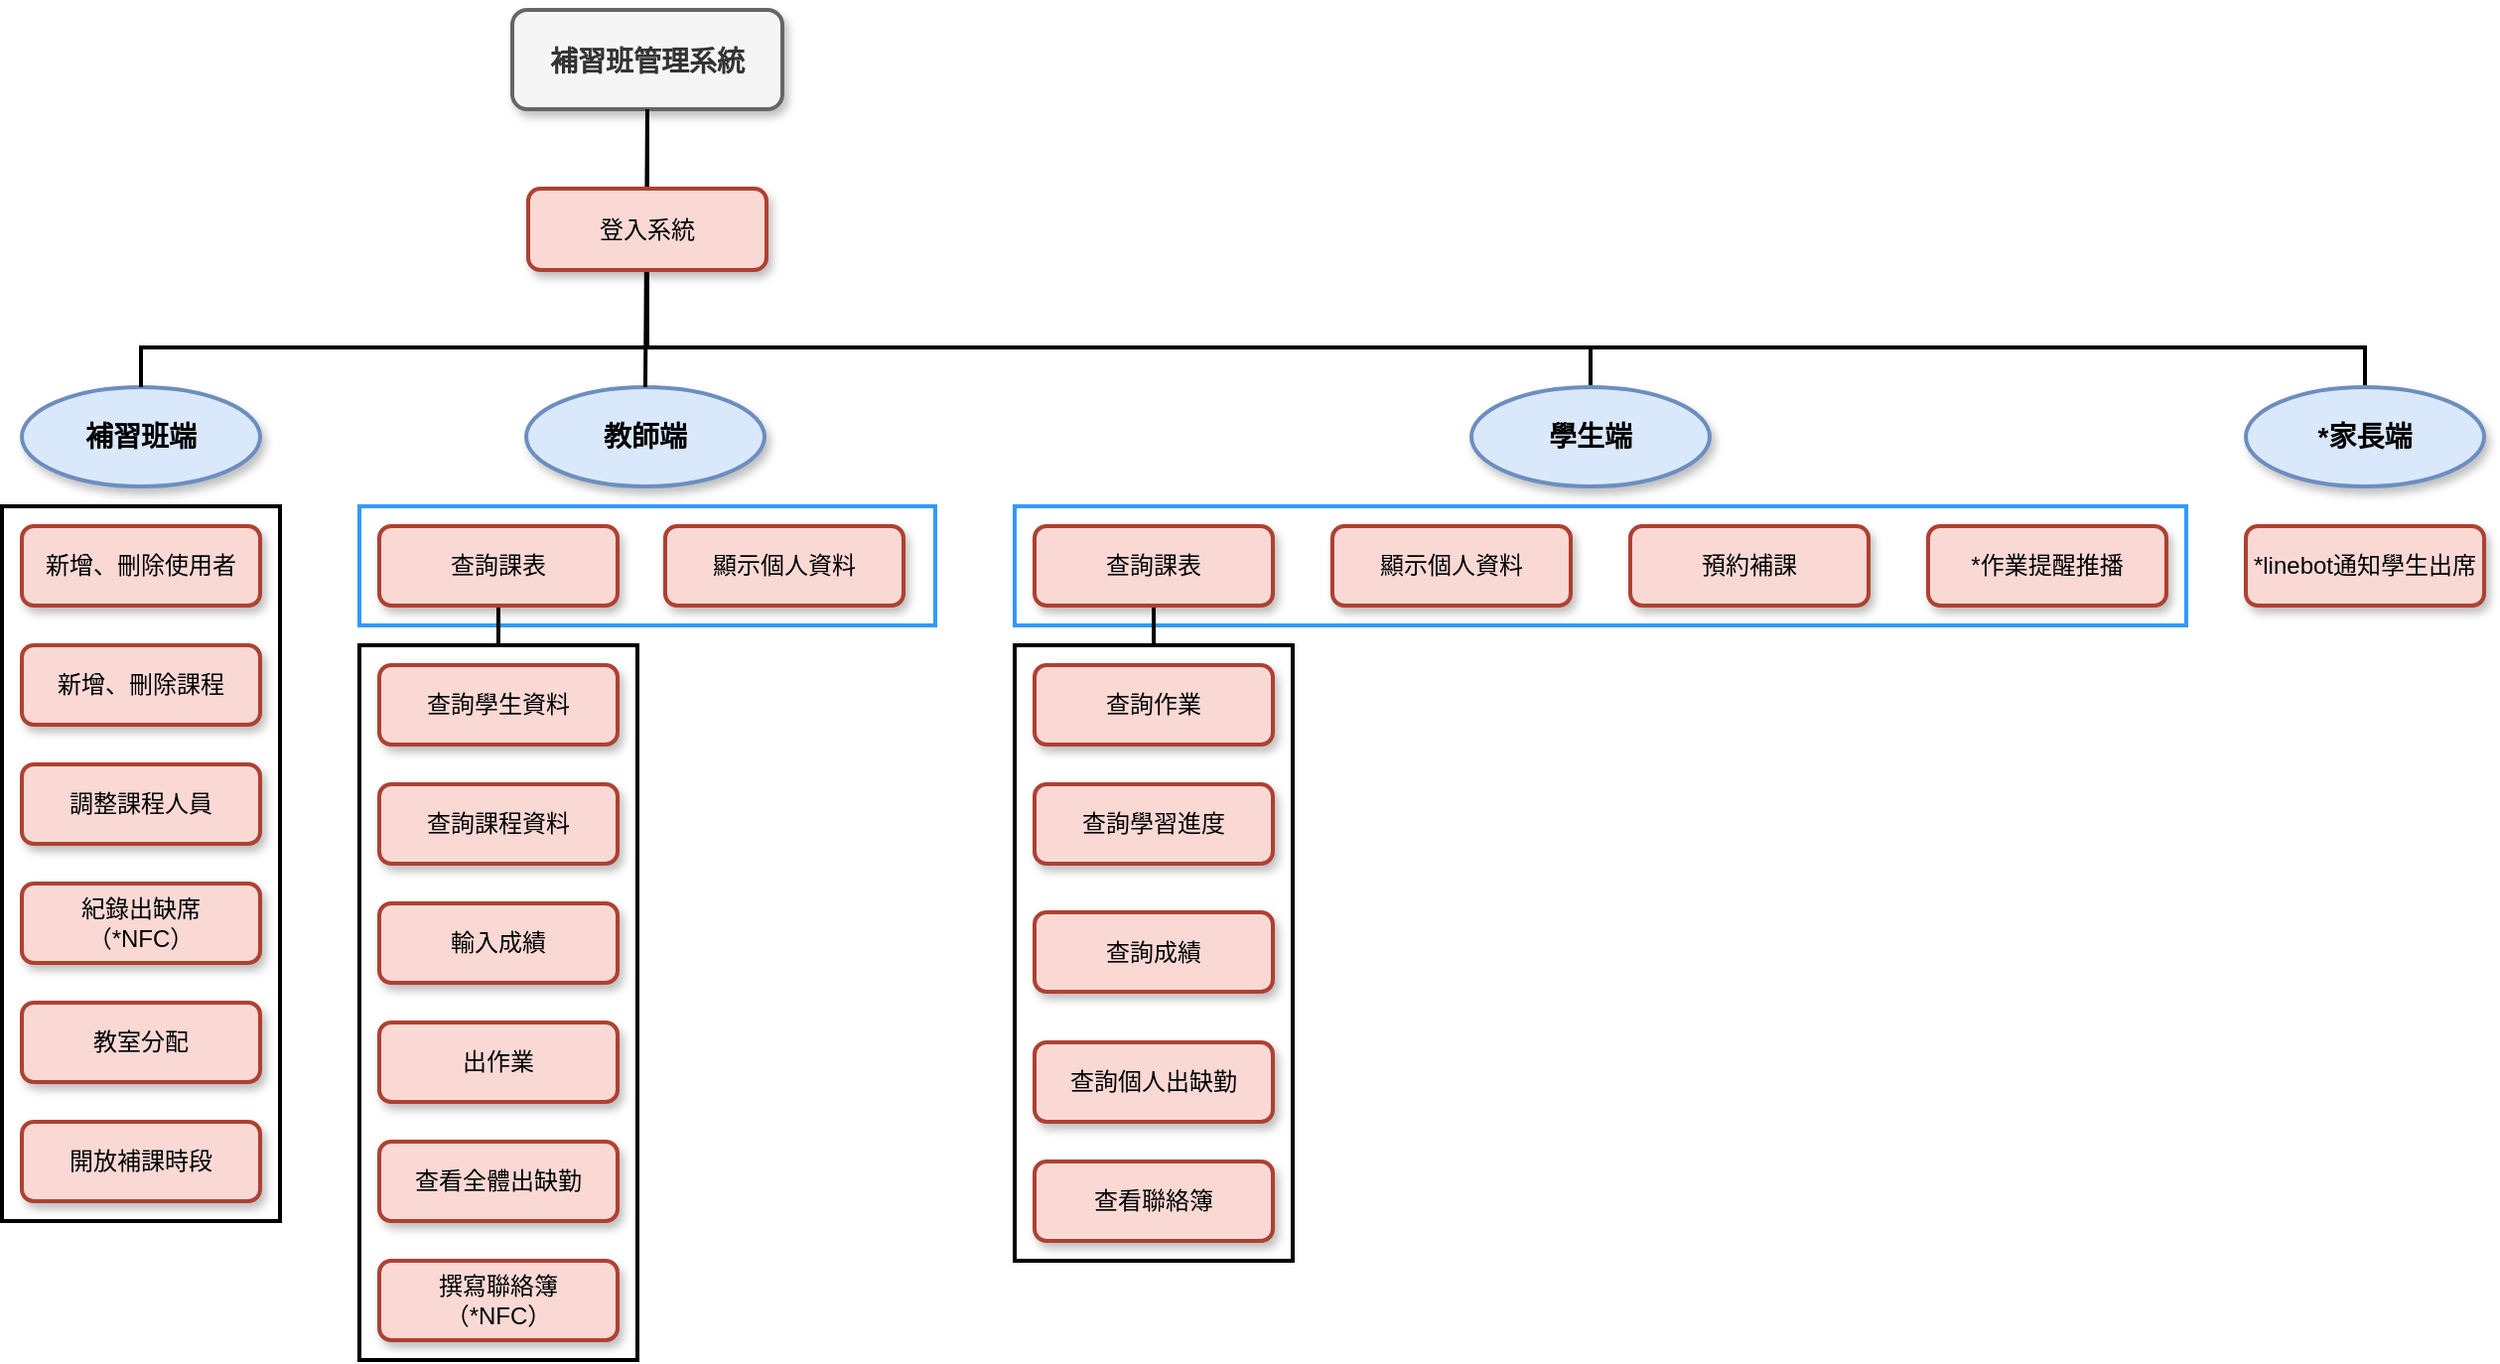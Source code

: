 <mxfile version="13.8.1" type="github">
  <diagram id="y-0cmg7VaYRoWeIbfK26" name="Page-1">
    <mxGraphModel dx="1259" dy="701" grid="1" gridSize="10" guides="1" tooltips="1" connect="1" arrows="1" fold="1" page="1" pageScale="1" pageWidth="827" pageHeight="1169" math="0" shadow="0">
      <root>
        <mxCell id="0" />
        <mxCell id="1" parent="0" />
        <mxCell id="uTZFLyO1zt8zuTEsig---72" value="" style="rounded=0;whiteSpace=wrap;html=1;shadow=0;glass=0;labelBackgroundColor=none;strokeWidth=2;fillColor=none;gradientColor=none;strokeColor=#3399FF;" vertex="1" parent="1">
          <mxGeometry x="260" y="270" width="290" height="60" as="geometry" />
        </mxCell>
        <mxCell id="uTZFLyO1zt8zuTEsig---69" value="" style="rounded=0;whiteSpace=wrap;html=1;shadow=0;glass=0;labelBackgroundColor=none;strokeWidth=2;fillColor=none;gradientColor=none;strokeColor=#3399FF;" vertex="1" parent="1">
          <mxGeometry x="590" y="270" width="590" height="60" as="geometry" />
        </mxCell>
        <mxCell id="uTZFLyO1zt8zuTEsig---56" value="" style="rounded=0;whiteSpace=wrap;html=1;shadow=0;labelBackgroundColor=none;strokeWidth=2;glass=0;fillColor=none;" vertex="1" parent="1">
          <mxGeometry x="590" y="340" width="140" height="310" as="geometry" />
        </mxCell>
        <mxCell id="uTZFLyO1zt8zuTEsig---54" value="" style="rounded=0;whiteSpace=wrap;html=1;shadow=0;labelBackgroundColor=none;strokeWidth=2;glass=0;fillColor=none;" vertex="1" parent="1">
          <mxGeometry x="260" y="340" width="140" height="360" as="geometry" />
        </mxCell>
        <mxCell id="uTZFLyO1zt8zuTEsig---55" value="" style="rounded=0;whiteSpace=wrap;html=1;shadow=0;labelBackgroundColor=none;strokeWidth=2;glass=0;fillColor=none;" vertex="1" parent="1">
          <mxGeometry x="80" y="270" width="140" height="360" as="geometry" />
        </mxCell>
        <mxCell id="uTZFLyO1zt8zuTEsig---25" value="" style="group" vertex="1" connectable="0" parent="1">
          <mxGeometry x="100" y="110" width="610" height="150" as="geometry" />
        </mxCell>
        <mxCell id="uTZFLyO1zt8zuTEsig---4" value="&lt;font style=&quot;font-size: 14px&quot;&gt;&lt;span&gt;補習班端&lt;/span&gt;&lt;/font&gt;" style="ellipse;whiteSpace=wrap;html=1;shadow=1;strokeColor=#6c8ebf;strokeWidth=2;gradientDirection=west;fillColor=#dae8fc;fontStyle=1;labelBackgroundColor=none;" vertex="1" parent="uTZFLyO1zt8zuTEsig---25">
          <mxGeometry x="-10" y="100" width="120" height="50" as="geometry" />
        </mxCell>
        <mxCell id="uTZFLyO1zt8zuTEsig---7" value="&lt;font style=&quot;font-size: 14px&quot;&gt;&lt;span&gt;教師端&lt;/span&gt;&lt;/font&gt;" style="ellipse;whiteSpace=wrap;html=1;shadow=1;strokeColor=#6c8ebf;strokeWidth=2;gradientDirection=west;fillColor=#dae8fc;fontStyle=1;labelBackgroundColor=none;" vertex="1" parent="uTZFLyO1zt8zuTEsig---25">
          <mxGeometry x="244" y="100" width="120" height="50" as="geometry" />
        </mxCell>
        <mxCell id="uTZFLyO1zt8zuTEsig---3" value="&lt;span&gt;&lt;font style=&quot;font-size: 14px&quot;&gt;補習班管理系統&lt;/font&gt;&lt;/span&gt;" style="rounded=1;whiteSpace=wrap;html=1;shadow=1;strokeColor=#666666;fontSize=16;strokeWidth=2;gradientDirection=west;fillColor=#f5f5f5;fontColor=#333333;fontStyle=1;labelBackgroundColor=none;" vertex="1" parent="1">
          <mxGeometry x="337" y="20" width="136" height="50" as="geometry" />
        </mxCell>
        <mxCell id="uTZFLyO1zt8zuTEsig---20" value="" style="endArrow=none;html=1;entryX=0.5;entryY=1;entryDx=0;entryDy=0;exitX=0.5;exitY=0;exitDx=0;exitDy=0;rounded=0;width=20px;strokeWidth=2;fontStyle=1;labelBackgroundColor=none;" edge="1" parent="1" source="uTZFLyO1zt8zuTEsig---4" target="uTZFLyO1zt8zuTEsig---3">
          <mxGeometry width="50" height="50" relative="1" as="geometry">
            <mxPoint x="381" y="330" as="sourcePoint" />
            <mxPoint x="431" y="280" as="targetPoint" />
            <Array as="points">
              <mxPoint x="150" y="190" />
              <mxPoint x="405" y="190" />
            </Array>
          </mxGeometry>
        </mxCell>
        <mxCell id="uTZFLyO1zt8zuTEsig---23" value="" style="endArrow=none;html=1;entryX=0.5;entryY=1;entryDx=0;entryDy=0;exitX=0.5;exitY=0;exitDx=0;exitDy=0;rounded=0;strokeWidth=2;fontStyle=1;labelBackgroundColor=none;" edge="1" parent="1" source="uTZFLyO1zt8zuTEsig---6" target="uTZFLyO1zt8zuTEsig---3">
          <mxGeometry width="50" height="50" relative="1" as="geometry">
            <mxPoint x="381" y="330" as="sourcePoint" />
            <mxPoint x="431" y="280" as="targetPoint" />
            <Array as="points">
              <mxPoint x="880" y="190" />
              <mxPoint x="405" y="190" />
            </Array>
          </mxGeometry>
        </mxCell>
        <mxCell id="uTZFLyO1zt8zuTEsig---24" value="" style="endArrow=none;html=1;entryX=0.5;entryY=1;entryDx=0;entryDy=0;exitX=0.5;exitY=0;exitDx=0;exitDy=0;strokeWidth=2;rounded=0;fontStyle=1;labelBackgroundColor=none;" edge="1" parent="1" source="uTZFLyO1zt8zuTEsig---7" target="uTZFLyO1zt8zuTEsig---3">
          <mxGeometry width="50" height="50" relative="1" as="geometry">
            <mxPoint x="381" y="330" as="sourcePoint" />
            <mxPoint x="431" y="280" as="targetPoint" />
          </mxGeometry>
        </mxCell>
        <mxCell id="uTZFLyO1zt8zuTEsig---73" style="edgeStyle=none;rounded=0;orthogonalLoop=1;jettySize=auto;html=1;exitX=0.5;exitY=1;exitDx=0;exitDy=0;entryX=0.5;entryY=0;entryDx=0;entryDy=0;labelBackgroundColor=none;endArrow=none;strokeWidth=2;" edge="1" parent="1" source="uTZFLyO1zt8zuTEsig---27" target="uTZFLyO1zt8zuTEsig---54">
          <mxGeometry relative="1" as="geometry" />
        </mxCell>
        <mxCell id="uTZFLyO1zt8zuTEsig---27" value="查詢課表" style="rounded=1;whiteSpace=wrap;html=1;shadow=1;labelBackgroundColor=none;strokeColor=#ae4132;strokeWidth=2;fillColor=#fad9d5;" vertex="1" parent="1">
          <mxGeometry x="270" y="280" width="120" height="40" as="geometry" />
        </mxCell>
        <mxCell id="uTZFLyO1zt8zuTEsig---6" value="&lt;font style=&quot;font-size: 14px&quot;&gt;&lt;span&gt;學生端&lt;/span&gt;&lt;/font&gt;" style="ellipse;whiteSpace=wrap;html=1;shadow=1;strokeColor=#6c8ebf;strokeWidth=2;gradientDirection=west;fillColor=#dae8fc;fontStyle=1;labelBackgroundColor=none;" vertex="1" parent="1">
          <mxGeometry x="820" y="210" width="120" height="50" as="geometry" />
        </mxCell>
        <mxCell id="uTZFLyO1zt8zuTEsig---37" value="查詢學習進度" style="rounded=1;whiteSpace=wrap;html=1;shadow=1;labelBackgroundColor=none;strokeColor=#ae4132;strokeWidth=2;fillColor=#fad9d5;" vertex="1" parent="1">
          <mxGeometry x="600" y="410" width="120" height="40" as="geometry" />
        </mxCell>
        <mxCell id="uTZFLyO1zt8zuTEsig---38" value="查詢作業" style="rounded=1;whiteSpace=wrap;html=1;shadow=1;labelBackgroundColor=none;strokeColor=#ae4132;strokeWidth=2;fillColor=#fad9d5;" vertex="1" parent="1">
          <mxGeometry x="600" y="350" width="120" height="40" as="geometry" />
        </mxCell>
        <mxCell id="uTZFLyO1zt8zuTEsig---39" value="顯示個人資料" style="rounded=1;whiteSpace=wrap;html=1;shadow=1;labelBackgroundColor=none;strokeColor=#ae4132;strokeWidth=2;fillColor=#fad9d5;" vertex="1" parent="1">
          <mxGeometry x="414" y="280" width="120" height="40" as="geometry" />
        </mxCell>
        <mxCell id="uTZFLyO1zt8zuTEsig---40" value="查詢課程資料" style="rounded=1;whiteSpace=wrap;html=1;shadow=1;labelBackgroundColor=none;strokeColor=#ae4132;strokeWidth=2;fillColor=#fad9d5;" vertex="1" parent="1">
          <mxGeometry x="270" y="410" width="120" height="40" as="geometry" />
        </mxCell>
        <mxCell id="uTZFLyO1zt8zuTEsig---41" value="查詢學生資料" style="rounded=1;whiteSpace=wrap;html=1;shadow=1;labelBackgroundColor=none;strokeColor=#ae4132;strokeWidth=2;fillColor=#fad9d5;" vertex="1" parent="1">
          <mxGeometry x="270" y="350" width="120" height="40" as="geometry" />
        </mxCell>
        <mxCell id="uTZFLyO1zt8zuTEsig---71" style="edgeStyle=none;rounded=0;orthogonalLoop=1;jettySize=auto;html=1;exitX=0.5;exitY=1;exitDx=0;exitDy=0;entryX=0.5;entryY=0;entryDx=0;entryDy=0;labelBackgroundColor=none;endArrow=none;strokeWidth=2;" edge="1" parent="1" source="uTZFLyO1zt8zuTEsig---44" target="uTZFLyO1zt8zuTEsig---56">
          <mxGeometry relative="1" as="geometry" />
        </mxCell>
        <mxCell id="uTZFLyO1zt8zuTEsig---44" value="查詢課表" style="rounded=1;whiteSpace=wrap;html=1;shadow=1;labelBackgroundColor=none;strokeColor=#ae4132;strokeWidth=2;fillColor=#fad9d5;" vertex="1" parent="1">
          <mxGeometry x="600" y="280" width="120" height="40" as="geometry" />
        </mxCell>
        <mxCell id="uTZFLyO1zt8zuTEsig---45" value="顯示個人資料" style="rounded=1;whiteSpace=wrap;html=1;shadow=1;labelBackgroundColor=none;strokeColor=#ae4132;strokeWidth=2;fillColor=#fad9d5;" vertex="1" parent="1">
          <mxGeometry x="750" y="280" width="120" height="40" as="geometry" />
        </mxCell>
        <mxCell id="uTZFLyO1zt8zuTEsig---47" value="查詢個人出缺勤" style="rounded=1;whiteSpace=wrap;html=1;shadow=1;labelBackgroundColor=none;strokeColor=#ae4132;strokeWidth=2;fillColor=#fad9d5;" vertex="1" parent="1">
          <mxGeometry x="600" y="540" width="120" height="40" as="geometry" />
        </mxCell>
        <mxCell id="uTZFLyO1zt8zuTEsig---48" value="查詢成績" style="rounded=1;whiteSpace=wrap;html=1;shadow=1;labelBackgroundColor=none;strokeColor=#ae4132;strokeWidth=2;fillColor=#fad9d5;" vertex="1" parent="1">
          <mxGeometry x="600" y="474.5" width="120" height="40" as="geometry" />
        </mxCell>
        <mxCell id="uTZFLyO1zt8zuTEsig---49" value="輸入成績" style="rounded=1;whiteSpace=wrap;html=1;shadow=1;labelBackgroundColor=none;strokeColor=#ae4132;strokeWidth=2;fillColor=#fad9d5;" vertex="1" parent="1">
          <mxGeometry x="270" y="470" width="120" height="40" as="geometry" />
        </mxCell>
        <mxCell id="uTZFLyO1zt8zuTEsig---50" value="開放補課時段" style="rounded=1;whiteSpace=wrap;html=1;shadow=1;labelBackgroundColor=none;strokeColor=#ae4132;strokeWidth=2;fillColor=#fad9d5;" vertex="1" parent="1">
          <mxGeometry x="90" y="580" width="120" height="40" as="geometry" />
        </mxCell>
        <mxCell id="uTZFLyO1zt8zuTEsig---51" value="教室分配" style="rounded=1;whiteSpace=wrap;html=1;shadow=1;labelBackgroundColor=none;strokeColor=#ae4132;strokeWidth=2;fillColor=#fad9d5;" vertex="1" parent="1">
          <mxGeometry x="90" y="520" width="120" height="40" as="geometry" />
        </mxCell>
        <mxCell id="uTZFLyO1zt8zuTEsig---52" value="紀錄出缺席&lt;br&gt;（*NFC）" style="rounded=1;whiteSpace=wrap;html=1;shadow=1;labelBackgroundColor=none;strokeColor=#ae4132;strokeWidth=2;fillColor=#fad9d5;" vertex="1" parent="1">
          <mxGeometry x="90" y="460" width="120" height="40" as="geometry" />
        </mxCell>
        <mxCell id="uTZFLyO1zt8zuTEsig---53" value="新增、刪除使用者" style="rounded=1;whiteSpace=wrap;html=1;shadow=1;labelBackgroundColor=none;strokeColor=#ae4132;strokeWidth=2;fillColor=#fad9d5;" vertex="1" parent="1">
          <mxGeometry x="90" y="280" width="120" height="40" as="geometry" />
        </mxCell>
        <mxCell id="uTZFLyO1zt8zuTEsig---57" value="出作業" style="rounded=1;whiteSpace=wrap;html=1;shadow=1;labelBackgroundColor=none;strokeColor=#ae4132;strokeWidth=2;fillColor=#fad9d5;" vertex="1" parent="1">
          <mxGeometry x="270" y="530" width="120" height="40" as="geometry" />
        </mxCell>
        <mxCell id="uTZFLyO1zt8zuTEsig---58" value="" style="endArrow=none;html=1;entryX=0.5;entryY=1;entryDx=0;entryDy=0;rounded=0;strokeWidth=2;fontStyle=1;labelBackgroundColor=none;exitX=0.5;exitY=0;exitDx=0;exitDy=0;" edge="1" parent="1" source="uTZFLyO1zt8zuTEsig---59" target="uTZFLyO1zt8zuTEsig---3">
          <mxGeometry width="50" height="50" relative="1" as="geometry">
            <mxPoint x="1000" y="190" as="sourcePoint" />
            <mxPoint x="415" y="80" as="targetPoint" />
            <Array as="points">
              <mxPoint x="1270" y="190" />
              <mxPoint x="405" y="190" />
            </Array>
          </mxGeometry>
        </mxCell>
        <mxCell id="uTZFLyO1zt8zuTEsig---26" value="登入系統" style="rounded=1;whiteSpace=wrap;html=1;shadow=1;labelBackgroundColor=none;strokeColor=#ae4132;strokeWidth=2;fillColor=#fad9d5;" vertex="1" parent="1">
          <mxGeometry x="345" y="110" width="120" height="41" as="geometry" />
        </mxCell>
        <mxCell id="uTZFLyO1zt8zuTEsig---59" value="&lt;font style=&quot;font-size: 14px&quot;&gt;&lt;span&gt;*家長端&lt;/span&gt;&lt;/font&gt;" style="ellipse;whiteSpace=wrap;html=1;shadow=1;strokeColor=#6c8ebf;strokeWidth=2;gradientDirection=west;fillColor=#dae8fc;fontStyle=1;labelBackgroundColor=none;" vertex="1" parent="1">
          <mxGeometry x="1210" y="210" width="120" height="50" as="geometry" />
        </mxCell>
        <mxCell id="uTZFLyO1zt8zuTEsig---60" value="*作業提醒推播" style="rounded=1;whiteSpace=wrap;html=1;shadow=1;labelBackgroundColor=none;strokeColor=#ae4132;strokeWidth=2;fillColor=#fad9d5;" vertex="1" parent="1">
          <mxGeometry x="1050" y="280" width="120" height="40" as="geometry" />
        </mxCell>
        <mxCell id="uTZFLyO1zt8zuTEsig---61" value="*linebot通知學生出席" style="rounded=1;whiteSpace=wrap;html=1;shadow=1;labelBackgroundColor=none;strokeColor=#ae4132;strokeWidth=2;fillColor=#fad9d5;" vertex="1" parent="1">
          <mxGeometry x="1210" y="280" width="120" height="40" as="geometry" />
        </mxCell>
        <mxCell id="uTZFLyO1zt8zuTEsig---62" value="新增、刪除課程" style="rounded=1;whiteSpace=wrap;html=1;shadow=1;labelBackgroundColor=none;strokeColor=#ae4132;strokeWidth=2;fillColor=#fad9d5;" vertex="1" parent="1">
          <mxGeometry x="90" y="340" width="120" height="40" as="geometry" />
        </mxCell>
        <mxCell id="uTZFLyO1zt8zuTEsig---63" value="預約補課" style="rounded=1;whiteSpace=wrap;html=1;shadow=1;labelBackgroundColor=none;strokeColor=#ae4132;strokeWidth=2;fillColor=#fad9d5;" vertex="1" parent="1">
          <mxGeometry x="900" y="280" width="120" height="40" as="geometry" />
        </mxCell>
        <mxCell id="uTZFLyO1zt8zuTEsig---64" value="查看全體出缺勤" style="rounded=1;whiteSpace=wrap;html=1;shadow=1;labelBackgroundColor=none;strokeColor=#ae4132;strokeWidth=2;fillColor=#fad9d5;" vertex="1" parent="1">
          <mxGeometry x="270" y="590" width="120" height="40" as="geometry" />
        </mxCell>
        <mxCell id="uTZFLyO1zt8zuTEsig---66" value="調整課程人員" style="rounded=1;whiteSpace=wrap;html=1;shadow=1;labelBackgroundColor=none;strokeColor=#ae4132;strokeWidth=2;fillColor=#fad9d5;" vertex="1" parent="1">
          <mxGeometry x="90" y="400" width="120" height="40" as="geometry" />
        </mxCell>
        <mxCell id="uTZFLyO1zt8zuTEsig---67" value="撰寫聯絡簿&lt;br&gt;（*NFC）" style="rounded=1;whiteSpace=wrap;html=1;shadow=1;labelBackgroundColor=none;strokeColor=#ae4132;strokeWidth=2;fillColor=#fad9d5;" vertex="1" parent="1">
          <mxGeometry x="270" y="650" width="120" height="40" as="geometry" />
        </mxCell>
        <mxCell id="uTZFLyO1zt8zuTEsig---68" value="查看聯絡簿" style="rounded=1;whiteSpace=wrap;html=1;shadow=1;labelBackgroundColor=none;strokeColor=#ae4132;strokeWidth=2;fillColor=#fad9d5;" vertex="1" parent="1">
          <mxGeometry x="600" y="600" width="120" height="40" as="geometry" />
        </mxCell>
      </root>
    </mxGraphModel>
  </diagram>
</mxfile>
